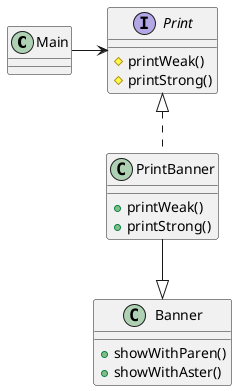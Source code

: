 @startuml

class Main {
}
interface Print {
    #printWeak()
    #printStrong()
}
class PrintBanner {
    +printWeak()
    +printStrong()
}
class Banner {
    +showWithParen()
    +showWithAster()
}

Main -> Print
Print <|.. PrintBanner
PrintBanner --|> Banner

@enduml